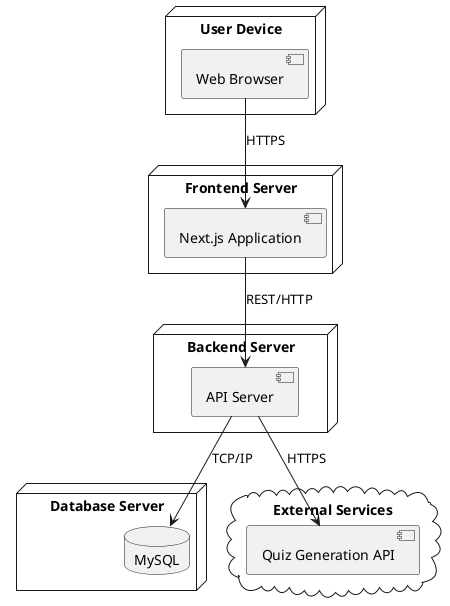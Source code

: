 @startuml "Quiz Application Deployment"

node "User Device" {
    [Web Browser] as WB
}

node "Frontend Server" {
    [Next.js Application] as NA
}

node "Backend Server" {
    [API Server] as AS
}

node "Database Server" {
    database "MySQL" as DB
}

cloud "External Services" {
    [Quiz Generation API] as QA
}

WB --> NA : HTTPS
NA --> AS : REST/HTTP
AS --> DB : TCP/IP
AS --> QA : HTTPS

@enduml